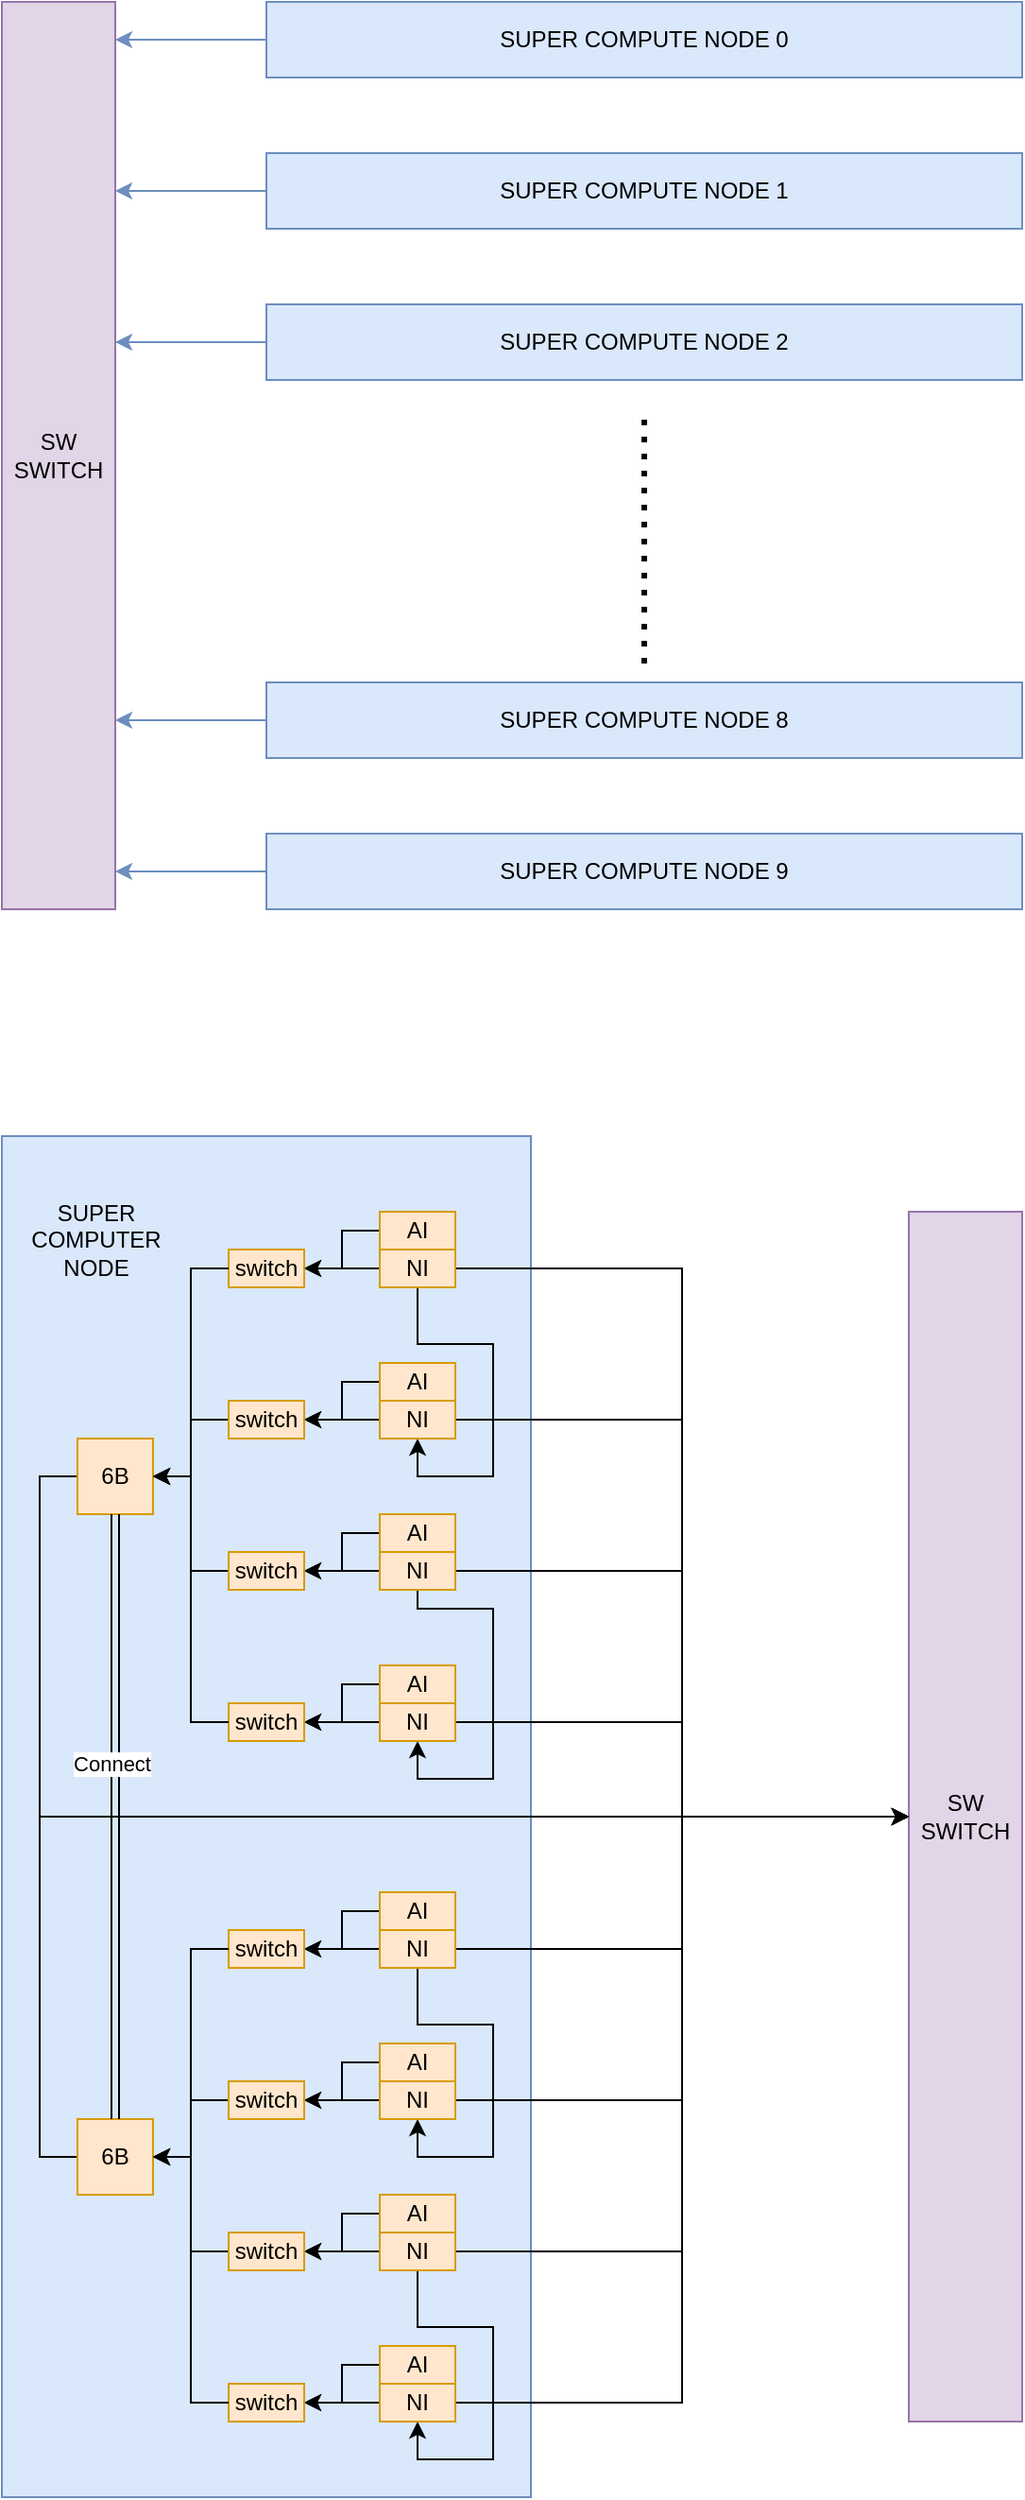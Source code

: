 <mxfile version="21.0.1" type="github">
  <diagram name="Page-1" id="WXFtNZqbaa3MfH2G_0FY">
    <mxGraphModel dx="2074" dy="1156" grid="1" gridSize="10" guides="1" tooltips="1" connect="1" arrows="1" fold="1" page="1" pageScale="1" pageWidth="850" pageHeight="1100" math="0" shadow="0">
      <root>
        <mxCell id="0" />
        <mxCell id="1" parent="0" />
        <mxCell id="LkrY-ZjblnmWio8mkm5j-88" value="" style="rounded=0;whiteSpace=wrap;html=1;fillColor=#dae8fc;strokeColor=#6c8ebf;" parent="1" vertex="1">
          <mxGeometry x="100" y="640" width="280" height="720" as="geometry" />
        </mxCell>
        <mxCell id="LkrY-ZjblnmWio8mkm5j-8" value="" style="edgeStyle=orthogonalEdgeStyle;rounded=0;orthogonalLoop=1;jettySize=auto;html=1;fillColor=#dae8fc;strokeColor=#6c8ebf;" parent="1" source="LkrY-ZjblnmWio8mkm5j-1" target="LkrY-ZjblnmWio8mkm5j-2" edge="1">
          <mxGeometry relative="1" as="geometry">
            <Array as="points">
              <mxPoint x="190" y="60" />
              <mxPoint x="190" y="60" />
            </Array>
          </mxGeometry>
        </mxCell>
        <mxCell id="LkrY-ZjblnmWio8mkm5j-1" value="SUPER COMPUTE NODE 0" style="rounded=0;whiteSpace=wrap;html=1;fillColor=#dae8fc;strokeColor=#6c8ebf;" parent="1" vertex="1">
          <mxGeometry x="240" y="40" width="400" height="40" as="geometry" />
        </mxCell>
        <mxCell id="LkrY-ZjblnmWio8mkm5j-2" value="SW&lt;br&gt;SWITCH" style="rounded=0;whiteSpace=wrap;html=1;fillColor=#e1d5e7;strokeColor=#9673a6;" parent="1" vertex="1">
          <mxGeometry x="100" y="40" width="60" height="480" as="geometry" />
        </mxCell>
        <mxCell id="LkrY-ZjblnmWio8mkm5j-9" value="" style="edgeStyle=orthogonalEdgeStyle;rounded=0;orthogonalLoop=1;jettySize=auto;html=1;fillColor=#dae8fc;strokeColor=#6c8ebf;" parent="1" source="LkrY-ZjblnmWio8mkm5j-3" target="LkrY-ZjblnmWio8mkm5j-2" edge="1">
          <mxGeometry relative="1" as="geometry">
            <Array as="points">
              <mxPoint x="190" y="140" />
              <mxPoint x="190" y="140" />
            </Array>
          </mxGeometry>
        </mxCell>
        <mxCell id="LkrY-ZjblnmWio8mkm5j-3" value="SUPER COMPUTE NODE 1" style="rounded=0;whiteSpace=wrap;html=1;fillColor=#dae8fc;strokeColor=#6c8ebf;" parent="1" vertex="1">
          <mxGeometry x="240" y="120" width="400" height="40" as="geometry" />
        </mxCell>
        <mxCell id="LkrY-ZjblnmWio8mkm5j-10" value="" style="edgeStyle=orthogonalEdgeStyle;rounded=0;orthogonalLoop=1;jettySize=auto;html=1;fillColor=#dae8fc;strokeColor=#6c8ebf;" parent="1" source="LkrY-ZjblnmWio8mkm5j-4" target="LkrY-ZjblnmWio8mkm5j-2" edge="1">
          <mxGeometry relative="1" as="geometry">
            <Array as="points">
              <mxPoint x="180" y="220" />
              <mxPoint x="180" y="220" />
            </Array>
          </mxGeometry>
        </mxCell>
        <mxCell id="LkrY-ZjblnmWio8mkm5j-4" value="SUPER COMPUTE NODE 2" style="rounded=0;whiteSpace=wrap;html=1;fillColor=#dae8fc;strokeColor=#6c8ebf;" parent="1" vertex="1">
          <mxGeometry x="240" y="200" width="400" height="40" as="geometry" />
        </mxCell>
        <mxCell id="LkrY-ZjblnmWio8mkm5j-12" value="" style="edgeStyle=orthogonalEdgeStyle;rounded=0;orthogonalLoop=1;jettySize=auto;html=1;fillColor=#dae8fc;strokeColor=#6c8ebf;" parent="1" source="LkrY-ZjblnmWio8mkm5j-6" target="LkrY-ZjblnmWio8mkm5j-2" edge="1">
          <mxGeometry relative="1" as="geometry">
            <Array as="points">
              <mxPoint x="170" y="500" />
              <mxPoint x="170" y="500" />
            </Array>
          </mxGeometry>
        </mxCell>
        <mxCell id="LkrY-ZjblnmWio8mkm5j-6" value="SUPER COMPUTE NODE 9" style="rounded=0;whiteSpace=wrap;html=1;fillColor=#dae8fc;strokeColor=#6c8ebf;" parent="1" vertex="1">
          <mxGeometry x="240" y="480" width="400" height="40" as="geometry" />
        </mxCell>
        <mxCell id="LkrY-ZjblnmWio8mkm5j-11" value="" style="edgeStyle=orthogonalEdgeStyle;rounded=0;orthogonalLoop=1;jettySize=auto;html=1;fillColor=#dae8fc;strokeColor=#6c8ebf;" parent="1" source="LkrY-ZjblnmWio8mkm5j-7" target="LkrY-ZjblnmWio8mkm5j-2" edge="1">
          <mxGeometry relative="1" as="geometry">
            <Array as="points">
              <mxPoint x="170" y="420" />
              <mxPoint x="170" y="420" />
            </Array>
          </mxGeometry>
        </mxCell>
        <mxCell id="LkrY-ZjblnmWio8mkm5j-7" value="SUPER COMPUTE NODE 8" style="rounded=0;whiteSpace=wrap;html=1;fillColor=#dae8fc;strokeColor=#6c8ebf;" parent="1" vertex="1">
          <mxGeometry x="240" y="400" width="400" height="40" as="geometry" />
        </mxCell>
        <mxCell id="LkrY-ZjblnmWio8mkm5j-14" value="" style="endArrow=none;dashed=1;html=1;dashPattern=1 2;strokeWidth=3;rounded=0;" parent="1" edge="1">
          <mxGeometry width="50" height="50" relative="1" as="geometry">
            <mxPoint x="440" y="390" as="sourcePoint" />
            <mxPoint x="440" y="260" as="targetPoint" />
          </mxGeometry>
        </mxCell>
        <mxCell id="LkrY-ZjblnmWio8mkm5j-85" value="" style="edgeStyle=orthogonalEdgeStyle;rounded=0;orthogonalLoop=1;jettySize=auto;html=1;entryX=0;entryY=0.5;entryDx=0;entryDy=0;" parent="1" source="LkrY-ZjblnmWio8mkm5j-16" target="LkrY-ZjblnmWio8mkm5j-45" edge="1">
          <mxGeometry relative="1" as="geometry">
            <Array as="points">
              <mxPoint x="120" y="820" />
              <mxPoint x="120" y="1000" />
            </Array>
          </mxGeometry>
        </mxCell>
        <mxCell id="LkrY-ZjblnmWio8mkm5j-16" value="6B" style="rounded=0;whiteSpace=wrap;html=1;fillColor=#ffe6cc;strokeColor=#d79b00;" parent="1" vertex="1">
          <mxGeometry x="140" y="800" width="40" height="40" as="geometry" />
        </mxCell>
        <mxCell id="LkrY-ZjblnmWio8mkm5j-31" value="" style="edgeStyle=orthogonalEdgeStyle;rounded=0;orthogonalLoop=1;jettySize=auto;html=1;" parent="1" source="LkrY-ZjblnmWio8mkm5j-17" target="LkrY-ZjblnmWio8mkm5j-27" edge="1">
          <mxGeometry relative="1" as="geometry" />
        </mxCell>
        <mxCell id="LkrY-ZjblnmWio8mkm5j-17" value="AI" style="rounded=0;whiteSpace=wrap;html=1;fillColor=#ffe6cc;strokeColor=#d79b00;" parent="1" vertex="1">
          <mxGeometry x="300" y="680" width="40" height="20" as="geometry" />
        </mxCell>
        <mxCell id="LkrY-ZjblnmWio8mkm5j-32" value="" style="edgeStyle=orthogonalEdgeStyle;rounded=0;orthogonalLoop=1;jettySize=auto;html=1;" parent="1" source="LkrY-ZjblnmWio8mkm5j-18" target="LkrY-ZjblnmWio8mkm5j-27" edge="1">
          <mxGeometry relative="1" as="geometry" />
        </mxCell>
        <mxCell id="LkrY-ZjblnmWio8mkm5j-80" value="" style="edgeStyle=orthogonalEdgeStyle;rounded=0;orthogonalLoop=1;jettySize=auto;html=1;" parent="1" source="LkrY-ZjblnmWio8mkm5j-18" target="LkrY-ZjblnmWio8mkm5j-45" edge="1">
          <mxGeometry relative="1" as="geometry" />
        </mxCell>
        <mxCell id="LkrY-ZjblnmWio8mkm5j-90" value="" style="edgeStyle=orthogonalEdgeStyle;rounded=0;orthogonalLoop=1;jettySize=auto;html=1;entryX=0.5;entryY=1;entryDx=0;entryDy=0;" parent="1" source="LkrY-ZjblnmWio8mkm5j-18" target="LkrY-ZjblnmWio8mkm5j-20" edge="1">
          <mxGeometry relative="1" as="geometry">
            <Array as="points">
              <mxPoint x="320" y="750" />
              <mxPoint x="360" y="750" />
              <mxPoint x="360" y="820" />
              <mxPoint x="320" y="820" />
            </Array>
          </mxGeometry>
        </mxCell>
        <mxCell id="LkrY-ZjblnmWio8mkm5j-18" value="NI" style="rounded=0;whiteSpace=wrap;html=1;fillColor=#ffe6cc;strokeColor=#d79b00;" parent="1" vertex="1">
          <mxGeometry x="300" y="700" width="40" height="20" as="geometry" />
        </mxCell>
        <mxCell id="LkrY-ZjblnmWio8mkm5j-30" value="" style="edgeStyle=orthogonalEdgeStyle;rounded=0;orthogonalLoop=1;jettySize=auto;html=1;" parent="1" source="LkrY-ZjblnmWio8mkm5j-19" target="LkrY-ZjblnmWio8mkm5j-28" edge="1">
          <mxGeometry relative="1" as="geometry" />
        </mxCell>
        <mxCell id="LkrY-ZjblnmWio8mkm5j-19" value="AI" style="rounded=0;whiteSpace=wrap;html=1;fillColor=#ffe6cc;strokeColor=#d79b00;" parent="1" vertex="1">
          <mxGeometry x="300" y="760" width="40" height="20" as="geometry" />
        </mxCell>
        <mxCell id="LkrY-ZjblnmWio8mkm5j-29" value="" style="edgeStyle=orthogonalEdgeStyle;rounded=0;orthogonalLoop=1;jettySize=auto;html=1;" parent="1" source="LkrY-ZjblnmWio8mkm5j-20" target="LkrY-ZjblnmWio8mkm5j-28" edge="1">
          <mxGeometry relative="1" as="geometry" />
        </mxCell>
        <mxCell id="LkrY-ZjblnmWio8mkm5j-79" value="" style="edgeStyle=orthogonalEdgeStyle;rounded=0;orthogonalLoop=1;jettySize=auto;html=1;" parent="1" source="LkrY-ZjblnmWio8mkm5j-20" target="LkrY-ZjblnmWio8mkm5j-45" edge="1">
          <mxGeometry relative="1" as="geometry" />
        </mxCell>
        <mxCell id="LkrY-ZjblnmWio8mkm5j-20" value="NI" style="rounded=0;whiteSpace=wrap;html=1;fillColor=#ffe6cc;strokeColor=#d79b00;" parent="1" vertex="1">
          <mxGeometry x="300" y="780" width="40" height="20" as="geometry" />
        </mxCell>
        <mxCell id="LkrY-ZjblnmWio8mkm5j-34" value="" style="edgeStyle=orthogonalEdgeStyle;rounded=0;orthogonalLoop=1;jettySize=auto;html=1;" parent="1" source="LkrY-ZjblnmWio8mkm5j-21" target="LkrY-ZjblnmWio8mkm5j-33" edge="1">
          <mxGeometry relative="1" as="geometry" />
        </mxCell>
        <mxCell id="LkrY-ZjblnmWio8mkm5j-21" value="AI" style="rounded=0;whiteSpace=wrap;html=1;fillColor=#ffe6cc;strokeColor=#d79b00;" parent="1" vertex="1">
          <mxGeometry x="300" y="840" width="40" height="20" as="geometry" />
        </mxCell>
        <mxCell id="LkrY-ZjblnmWio8mkm5j-35" value="" style="edgeStyle=orthogonalEdgeStyle;rounded=0;orthogonalLoop=1;jettySize=auto;html=1;" parent="1" source="LkrY-ZjblnmWio8mkm5j-22" target="LkrY-ZjblnmWio8mkm5j-33" edge="1">
          <mxGeometry relative="1" as="geometry" />
        </mxCell>
        <mxCell id="LkrY-ZjblnmWio8mkm5j-77" value="" style="edgeStyle=orthogonalEdgeStyle;rounded=0;orthogonalLoop=1;jettySize=auto;html=1;" parent="1" source="LkrY-ZjblnmWio8mkm5j-22" target="LkrY-ZjblnmWio8mkm5j-45" edge="1">
          <mxGeometry relative="1" as="geometry" />
        </mxCell>
        <mxCell id="LkrY-ZjblnmWio8mkm5j-91" value="" style="edgeStyle=orthogonalEdgeStyle;rounded=0;orthogonalLoop=1;jettySize=auto;html=1;entryX=0.5;entryY=1;entryDx=0;entryDy=0;exitX=0.5;exitY=1;exitDx=0;exitDy=0;" parent="1" source="LkrY-ZjblnmWio8mkm5j-22" target="LkrY-ZjblnmWio8mkm5j-24" edge="1">
          <mxGeometry relative="1" as="geometry">
            <Array as="points">
              <mxPoint x="320" y="890" />
              <mxPoint x="360" y="890" />
              <mxPoint x="360" y="980" />
              <mxPoint x="320" y="980" />
            </Array>
          </mxGeometry>
        </mxCell>
        <mxCell id="LkrY-ZjblnmWio8mkm5j-22" value="NI" style="rounded=0;whiteSpace=wrap;html=1;fillColor=#ffe6cc;strokeColor=#d79b00;" parent="1" vertex="1">
          <mxGeometry x="300" y="860" width="40" height="20" as="geometry" />
        </mxCell>
        <mxCell id="LkrY-ZjblnmWio8mkm5j-37" value="" style="edgeStyle=orthogonalEdgeStyle;rounded=0;orthogonalLoop=1;jettySize=auto;html=1;" parent="1" source="LkrY-ZjblnmWio8mkm5j-23" target="LkrY-ZjblnmWio8mkm5j-36" edge="1">
          <mxGeometry relative="1" as="geometry" />
        </mxCell>
        <mxCell id="LkrY-ZjblnmWio8mkm5j-23" value="AI" style="rounded=0;whiteSpace=wrap;html=1;fillColor=#ffe6cc;strokeColor=#d79b00;" parent="1" vertex="1">
          <mxGeometry x="300" y="920" width="40" height="20" as="geometry" />
        </mxCell>
        <mxCell id="LkrY-ZjblnmWio8mkm5j-38" value="" style="edgeStyle=orthogonalEdgeStyle;rounded=0;orthogonalLoop=1;jettySize=auto;html=1;" parent="1" source="LkrY-ZjblnmWio8mkm5j-24" target="LkrY-ZjblnmWio8mkm5j-36" edge="1">
          <mxGeometry relative="1" as="geometry" />
        </mxCell>
        <mxCell id="LkrY-ZjblnmWio8mkm5j-76" value="" style="edgeStyle=orthogonalEdgeStyle;rounded=0;orthogonalLoop=1;jettySize=auto;html=1;" parent="1" source="LkrY-ZjblnmWio8mkm5j-24" target="LkrY-ZjblnmWio8mkm5j-45" edge="1">
          <mxGeometry relative="1" as="geometry" />
        </mxCell>
        <mxCell id="LkrY-ZjblnmWio8mkm5j-24" value="NI" style="rounded=0;whiteSpace=wrap;html=1;fillColor=#ffe6cc;strokeColor=#d79b00;" parent="1" vertex="1">
          <mxGeometry x="300" y="940" width="40" height="20" as="geometry" />
        </mxCell>
        <mxCell id="LkrY-ZjblnmWio8mkm5j-27" value="switch" style="rounded=0;whiteSpace=wrap;html=1;fillColor=#ffe6cc;strokeColor=#d79b00;" parent="1" vertex="1">
          <mxGeometry x="220" y="700" width="40" height="20" as="geometry" />
        </mxCell>
        <mxCell id="LkrY-ZjblnmWio8mkm5j-39" value="" style="edgeStyle=orthogonalEdgeStyle;rounded=0;orthogonalLoop=1;jettySize=auto;html=1;" parent="1" source="LkrY-ZjblnmWio8mkm5j-28" target="LkrY-ZjblnmWio8mkm5j-16" edge="1">
          <mxGeometry relative="1" as="geometry" />
        </mxCell>
        <mxCell id="LkrY-ZjblnmWio8mkm5j-28" value="switch" style="rounded=0;whiteSpace=wrap;html=1;fillColor=#ffe6cc;strokeColor=#d79b00;" parent="1" vertex="1">
          <mxGeometry x="220" y="780" width="40" height="20" as="geometry" />
        </mxCell>
        <mxCell id="LkrY-ZjblnmWio8mkm5j-40" value="" style="edgeStyle=orthogonalEdgeStyle;rounded=0;orthogonalLoop=1;jettySize=auto;html=1;entryX=1;entryY=0.5;entryDx=0;entryDy=0;" parent="1" source="LkrY-ZjblnmWio8mkm5j-33" target="LkrY-ZjblnmWio8mkm5j-16" edge="1">
          <mxGeometry relative="1" as="geometry" />
        </mxCell>
        <mxCell id="LkrY-ZjblnmWio8mkm5j-33" value="switch" style="rounded=0;whiteSpace=wrap;html=1;fillColor=#ffe6cc;strokeColor=#d79b00;" parent="1" vertex="1">
          <mxGeometry x="220" y="860" width="40" height="20" as="geometry" />
        </mxCell>
        <mxCell id="LkrY-ZjblnmWio8mkm5j-36" value="switch" style="rounded=0;whiteSpace=wrap;html=1;fillColor=#ffe6cc;strokeColor=#d79b00;" parent="1" vertex="1">
          <mxGeometry x="220" y="940" width="40" height="20" as="geometry" />
        </mxCell>
        <mxCell id="LkrY-ZjblnmWio8mkm5j-41" value="" style="edgeStyle=orthogonalEdgeStyle;rounded=0;orthogonalLoop=1;jettySize=auto;html=1;entryX=1;entryY=0.5;entryDx=0;entryDy=0;exitX=0;exitY=0.5;exitDx=0;exitDy=0;" parent="1" source="LkrY-ZjblnmWio8mkm5j-36" target="LkrY-ZjblnmWio8mkm5j-16" edge="1">
          <mxGeometry relative="1" as="geometry">
            <mxPoint x="230" y="880" as="sourcePoint" />
            <mxPoint x="190" y="830" as="targetPoint" />
            <Array as="points">
              <mxPoint x="200" y="950" />
              <mxPoint x="200" y="820" />
            </Array>
          </mxGeometry>
        </mxCell>
        <mxCell id="LkrY-ZjblnmWio8mkm5j-43" value="" style="edgeStyle=orthogonalEdgeStyle;rounded=0;orthogonalLoop=1;jettySize=auto;html=1;exitX=0;exitY=0.5;exitDx=0;exitDy=0;entryX=1;entryY=0.5;entryDx=0;entryDy=0;" parent="1" source="LkrY-ZjblnmWio8mkm5j-27" target="LkrY-ZjblnmWio8mkm5j-16" edge="1">
          <mxGeometry relative="1" as="geometry">
            <mxPoint x="230" y="740" as="sourcePoint" />
            <mxPoint x="190" y="770" as="targetPoint" />
          </mxGeometry>
        </mxCell>
        <mxCell id="LkrY-ZjblnmWio8mkm5j-45" value="SW&lt;br&gt;SWITCH" style="rounded=0;whiteSpace=wrap;html=1;fillColor=#e1d5e7;strokeColor=#9673a6;" parent="1" vertex="1">
          <mxGeometry x="580" y="680" width="60" height="640" as="geometry" />
        </mxCell>
        <mxCell id="LkrY-ZjblnmWio8mkm5j-86" value="" style="edgeStyle=orthogonalEdgeStyle;rounded=0;orthogonalLoop=1;jettySize=auto;html=1;entryX=0;entryY=0.5;entryDx=0;entryDy=0;" parent="1" source="LkrY-ZjblnmWio8mkm5j-47" target="LkrY-ZjblnmWio8mkm5j-45" edge="1">
          <mxGeometry relative="1" as="geometry">
            <Array as="points">
              <mxPoint x="120" y="1180" />
              <mxPoint x="120" y="1000" />
            </Array>
          </mxGeometry>
        </mxCell>
        <mxCell id="LkrY-ZjblnmWio8mkm5j-47" value="6B" style="rounded=0;whiteSpace=wrap;html=1;fillColor=#ffe6cc;strokeColor=#d79b00;" parent="1" vertex="1">
          <mxGeometry x="140" y="1160" width="40" height="40" as="geometry" />
        </mxCell>
        <mxCell id="LkrY-ZjblnmWio8mkm5j-48" value="" style="edgeStyle=orthogonalEdgeStyle;rounded=0;orthogonalLoop=1;jettySize=auto;html=1;" parent="1" source="LkrY-ZjblnmWio8mkm5j-49" target="LkrY-ZjblnmWio8mkm5j-64" edge="1">
          <mxGeometry relative="1" as="geometry" />
        </mxCell>
        <mxCell id="LkrY-ZjblnmWio8mkm5j-49" value="AI" style="rounded=0;whiteSpace=wrap;html=1;fillColor=#ffe6cc;strokeColor=#d79b00;" parent="1" vertex="1">
          <mxGeometry x="300" y="1040" width="40" height="20" as="geometry" />
        </mxCell>
        <mxCell id="LkrY-ZjblnmWio8mkm5j-50" value="" style="edgeStyle=orthogonalEdgeStyle;rounded=0;orthogonalLoop=1;jettySize=auto;html=1;" parent="1" source="LkrY-ZjblnmWio8mkm5j-51" target="LkrY-ZjblnmWio8mkm5j-64" edge="1">
          <mxGeometry relative="1" as="geometry" />
        </mxCell>
        <mxCell id="LkrY-ZjblnmWio8mkm5j-72" value="" style="edgeStyle=orthogonalEdgeStyle;rounded=0;orthogonalLoop=1;jettySize=auto;html=1;entryX=0;entryY=0.5;entryDx=0;entryDy=0;" parent="1" source="LkrY-ZjblnmWio8mkm5j-51" target="LkrY-ZjblnmWio8mkm5j-45" edge="1">
          <mxGeometry relative="1" as="geometry" />
        </mxCell>
        <mxCell id="LkrY-ZjblnmWio8mkm5j-92" value="" style="edgeStyle=orthogonalEdgeStyle;rounded=0;orthogonalLoop=1;jettySize=auto;html=1;entryX=0.5;entryY=1;entryDx=0;entryDy=0;" parent="1" source="LkrY-ZjblnmWio8mkm5j-51" target="LkrY-ZjblnmWio8mkm5j-55" edge="1">
          <mxGeometry relative="1" as="geometry">
            <Array as="points">
              <mxPoint x="320" y="1110" />
              <mxPoint x="360" y="1110" />
              <mxPoint x="360" y="1180" />
              <mxPoint x="320" y="1180" />
            </Array>
          </mxGeometry>
        </mxCell>
        <mxCell id="LkrY-ZjblnmWio8mkm5j-51" value="NI" style="rounded=0;whiteSpace=wrap;html=1;fillColor=#ffe6cc;strokeColor=#d79b00;" parent="1" vertex="1">
          <mxGeometry x="300" y="1060" width="40" height="20" as="geometry" />
        </mxCell>
        <mxCell id="LkrY-ZjblnmWio8mkm5j-52" value="" style="edgeStyle=orthogonalEdgeStyle;rounded=0;orthogonalLoop=1;jettySize=auto;html=1;" parent="1" source="LkrY-ZjblnmWio8mkm5j-53" target="LkrY-ZjblnmWio8mkm5j-66" edge="1">
          <mxGeometry relative="1" as="geometry" />
        </mxCell>
        <mxCell id="LkrY-ZjblnmWio8mkm5j-53" value="AI" style="rounded=0;whiteSpace=wrap;html=1;fillColor=#ffe6cc;strokeColor=#d79b00;" parent="1" vertex="1">
          <mxGeometry x="300" y="1120" width="40" height="20" as="geometry" />
        </mxCell>
        <mxCell id="LkrY-ZjblnmWio8mkm5j-54" value="" style="edgeStyle=orthogonalEdgeStyle;rounded=0;orthogonalLoop=1;jettySize=auto;html=1;" parent="1" source="LkrY-ZjblnmWio8mkm5j-55" target="LkrY-ZjblnmWio8mkm5j-66" edge="1">
          <mxGeometry relative="1" as="geometry" />
        </mxCell>
        <mxCell id="LkrY-ZjblnmWio8mkm5j-73" value="" style="edgeStyle=orthogonalEdgeStyle;rounded=0;orthogonalLoop=1;jettySize=auto;html=1;entryX=0;entryY=0.5;entryDx=0;entryDy=0;" parent="1" source="LkrY-ZjblnmWio8mkm5j-55" target="LkrY-ZjblnmWio8mkm5j-45" edge="1">
          <mxGeometry relative="1" as="geometry" />
        </mxCell>
        <mxCell id="LkrY-ZjblnmWio8mkm5j-55" value="NI" style="rounded=0;whiteSpace=wrap;html=1;fillColor=#ffe6cc;strokeColor=#d79b00;" parent="1" vertex="1">
          <mxGeometry x="300" y="1140" width="40" height="20" as="geometry" />
        </mxCell>
        <mxCell id="LkrY-ZjblnmWio8mkm5j-56" value="" style="edgeStyle=orthogonalEdgeStyle;rounded=0;orthogonalLoop=1;jettySize=auto;html=1;" parent="1" source="LkrY-ZjblnmWio8mkm5j-57" target="LkrY-ZjblnmWio8mkm5j-68" edge="1">
          <mxGeometry relative="1" as="geometry" />
        </mxCell>
        <mxCell id="LkrY-ZjblnmWio8mkm5j-57" value="AI" style="rounded=0;whiteSpace=wrap;html=1;fillColor=#ffe6cc;strokeColor=#d79b00;" parent="1" vertex="1">
          <mxGeometry x="300" y="1200" width="40" height="20" as="geometry" />
        </mxCell>
        <mxCell id="LkrY-ZjblnmWio8mkm5j-58" value="" style="edgeStyle=orthogonalEdgeStyle;rounded=0;orthogonalLoop=1;jettySize=auto;html=1;" parent="1" source="LkrY-ZjblnmWio8mkm5j-59" target="LkrY-ZjblnmWio8mkm5j-68" edge="1">
          <mxGeometry relative="1" as="geometry" />
        </mxCell>
        <mxCell id="LkrY-ZjblnmWio8mkm5j-74" value="" style="edgeStyle=orthogonalEdgeStyle;rounded=0;orthogonalLoop=1;jettySize=auto;html=1;entryX=0;entryY=0.5;entryDx=0;entryDy=0;" parent="1" source="LkrY-ZjblnmWio8mkm5j-59" target="LkrY-ZjblnmWio8mkm5j-45" edge="1">
          <mxGeometry relative="1" as="geometry" />
        </mxCell>
        <mxCell id="LkrY-ZjblnmWio8mkm5j-93" value="" style="edgeStyle=orthogonalEdgeStyle;rounded=0;orthogonalLoop=1;jettySize=auto;html=1;entryX=0.5;entryY=1;entryDx=0;entryDy=0;" parent="1" source="LkrY-ZjblnmWio8mkm5j-59" target="LkrY-ZjblnmWio8mkm5j-63" edge="1">
          <mxGeometry relative="1" as="geometry">
            <Array as="points">
              <mxPoint x="320" y="1270" />
              <mxPoint x="360" y="1270" />
              <mxPoint x="360" y="1340" />
              <mxPoint x="320" y="1340" />
            </Array>
          </mxGeometry>
        </mxCell>
        <mxCell id="LkrY-ZjblnmWio8mkm5j-59" value="NI" style="rounded=0;whiteSpace=wrap;html=1;fillColor=#ffe6cc;strokeColor=#d79b00;" parent="1" vertex="1">
          <mxGeometry x="300" y="1220" width="40" height="20" as="geometry" />
        </mxCell>
        <mxCell id="LkrY-ZjblnmWio8mkm5j-60" value="" style="edgeStyle=orthogonalEdgeStyle;rounded=0;orthogonalLoop=1;jettySize=auto;html=1;" parent="1" source="LkrY-ZjblnmWio8mkm5j-61" target="LkrY-ZjblnmWio8mkm5j-69" edge="1">
          <mxGeometry relative="1" as="geometry" />
        </mxCell>
        <mxCell id="LkrY-ZjblnmWio8mkm5j-61" value="AI" style="rounded=0;whiteSpace=wrap;html=1;fillColor=#ffe6cc;strokeColor=#d79b00;" parent="1" vertex="1">
          <mxGeometry x="300" y="1280" width="40" height="20" as="geometry" />
        </mxCell>
        <mxCell id="LkrY-ZjblnmWio8mkm5j-62" value="" style="edgeStyle=orthogonalEdgeStyle;rounded=0;orthogonalLoop=1;jettySize=auto;html=1;" parent="1" source="LkrY-ZjblnmWio8mkm5j-63" target="LkrY-ZjblnmWio8mkm5j-69" edge="1">
          <mxGeometry relative="1" as="geometry" />
        </mxCell>
        <mxCell id="LkrY-ZjblnmWio8mkm5j-75" value="" style="edgeStyle=orthogonalEdgeStyle;rounded=0;orthogonalLoop=1;jettySize=auto;html=1;entryX=0;entryY=0.5;entryDx=0;entryDy=0;" parent="1" source="LkrY-ZjblnmWio8mkm5j-63" target="LkrY-ZjblnmWio8mkm5j-45" edge="1">
          <mxGeometry relative="1" as="geometry" />
        </mxCell>
        <mxCell id="LkrY-ZjblnmWio8mkm5j-63" value="NI" style="rounded=0;whiteSpace=wrap;html=1;fillColor=#ffe6cc;strokeColor=#d79b00;" parent="1" vertex="1">
          <mxGeometry x="300" y="1300" width="40" height="20" as="geometry" />
        </mxCell>
        <mxCell id="LkrY-ZjblnmWio8mkm5j-64" value="switch" style="rounded=0;whiteSpace=wrap;html=1;fillColor=#ffe6cc;strokeColor=#d79b00;" parent="1" vertex="1">
          <mxGeometry x="220" y="1060" width="40" height="20" as="geometry" />
        </mxCell>
        <mxCell id="LkrY-ZjblnmWio8mkm5j-65" value="" style="edgeStyle=orthogonalEdgeStyle;rounded=0;orthogonalLoop=1;jettySize=auto;html=1;" parent="1" source="LkrY-ZjblnmWio8mkm5j-66" target="LkrY-ZjblnmWio8mkm5j-47" edge="1">
          <mxGeometry relative="1" as="geometry" />
        </mxCell>
        <mxCell id="LkrY-ZjblnmWio8mkm5j-66" value="switch" style="rounded=0;whiteSpace=wrap;html=1;fillColor=#ffe6cc;strokeColor=#d79b00;" parent="1" vertex="1">
          <mxGeometry x="220" y="1140" width="40" height="20" as="geometry" />
        </mxCell>
        <mxCell id="LkrY-ZjblnmWio8mkm5j-67" value="" style="edgeStyle=orthogonalEdgeStyle;rounded=0;orthogonalLoop=1;jettySize=auto;html=1;entryX=1;entryY=0.5;entryDx=0;entryDy=0;" parent="1" source="LkrY-ZjblnmWio8mkm5j-68" target="LkrY-ZjblnmWio8mkm5j-47" edge="1">
          <mxGeometry relative="1" as="geometry" />
        </mxCell>
        <mxCell id="LkrY-ZjblnmWio8mkm5j-68" value="switch" style="rounded=0;whiteSpace=wrap;html=1;fillColor=#ffe6cc;strokeColor=#d79b00;" parent="1" vertex="1">
          <mxGeometry x="220" y="1220" width="40" height="20" as="geometry" />
        </mxCell>
        <mxCell id="LkrY-ZjblnmWio8mkm5j-69" value="switch" style="rounded=0;whiteSpace=wrap;html=1;fillColor=#ffe6cc;strokeColor=#d79b00;" parent="1" vertex="1">
          <mxGeometry x="220" y="1300" width="40" height="20" as="geometry" />
        </mxCell>
        <mxCell id="LkrY-ZjblnmWio8mkm5j-70" value="" style="edgeStyle=orthogonalEdgeStyle;rounded=0;orthogonalLoop=1;jettySize=auto;html=1;entryX=1;entryY=0.5;entryDx=0;entryDy=0;exitX=0;exitY=0.5;exitDx=0;exitDy=0;" parent="1" source="LkrY-ZjblnmWio8mkm5j-69" target="LkrY-ZjblnmWio8mkm5j-47" edge="1">
          <mxGeometry relative="1" as="geometry">
            <mxPoint x="230" y="1240" as="sourcePoint" />
            <mxPoint x="190" y="1190" as="targetPoint" />
            <Array as="points">
              <mxPoint x="200" y="1310" />
              <mxPoint x="200" y="1180" />
            </Array>
          </mxGeometry>
        </mxCell>
        <mxCell id="LkrY-ZjblnmWio8mkm5j-71" value="" style="edgeStyle=orthogonalEdgeStyle;rounded=0;orthogonalLoop=1;jettySize=auto;html=1;exitX=0;exitY=0.5;exitDx=0;exitDy=0;entryX=1;entryY=0.5;entryDx=0;entryDy=0;" parent="1" source="LkrY-ZjblnmWio8mkm5j-64" target="LkrY-ZjblnmWio8mkm5j-47" edge="1">
          <mxGeometry relative="1" as="geometry">
            <mxPoint x="230" y="1100" as="sourcePoint" />
            <mxPoint x="190" y="1130" as="targetPoint" />
          </mxGeometry>
        </mxCell>
        <mxCell id="LkrY-ZjblnmWio8mkm5j-82" value="" style="endArrow=classic;startArrow=classic;html=1;rounded=0;exitX=0.5;exitY=0;exitDx=0;exitDy=0;entryX=0.5;entryY=1;entryDx=0;entryDy=0;shape=link;" parent="1" source="LkrY-ZjblnmWio8mkm5j-47" target="LkrY-ZjblnmWio8mkm5j-16" edge="1">
          <mxGeometry width="50" height="50" relative="1" as="geometry">
            <mxPoint x="360" y="990" as="sourcePoint" />
            <mxPoint x="120" y="850" as="targetPoint" />
          </mxGeometry>
        </mxCell>
        <mxCell id="LkrY-ZjblnmWio8mkm5j-83" value="Connect" style="edgeLabel;html=1;align=center;verticalAlign=middle;resizable=0;points=[];" parent="LkrY-ZjblnmWio8mkm5j-82" vertex="1" connectable="0">
          <mxGeometry x="0.175" y="2" relative="1" as="geometry">
            <mxPoint as="offset" />
          </mxGeometry>
        </mxCell>
        <mxCell id="LkrY-ZjblnmWio8mkm5j-89" value="SUPER&lt;br&gt;COMPUTER&lt;br&gt;NODE" style="text;html=1;strokeColor=none;fillColor=none;align=center;verticalAlign=middle;whiteSpace=wrap;rounded=0;" parent="1" vertex="1">
          <mxGeometry x="120" y="680" width="60" height="30" as="geometry" />
        </mxCell>
      </root>
    </mxGraphModel>
  </diagram>
</mxfile>
